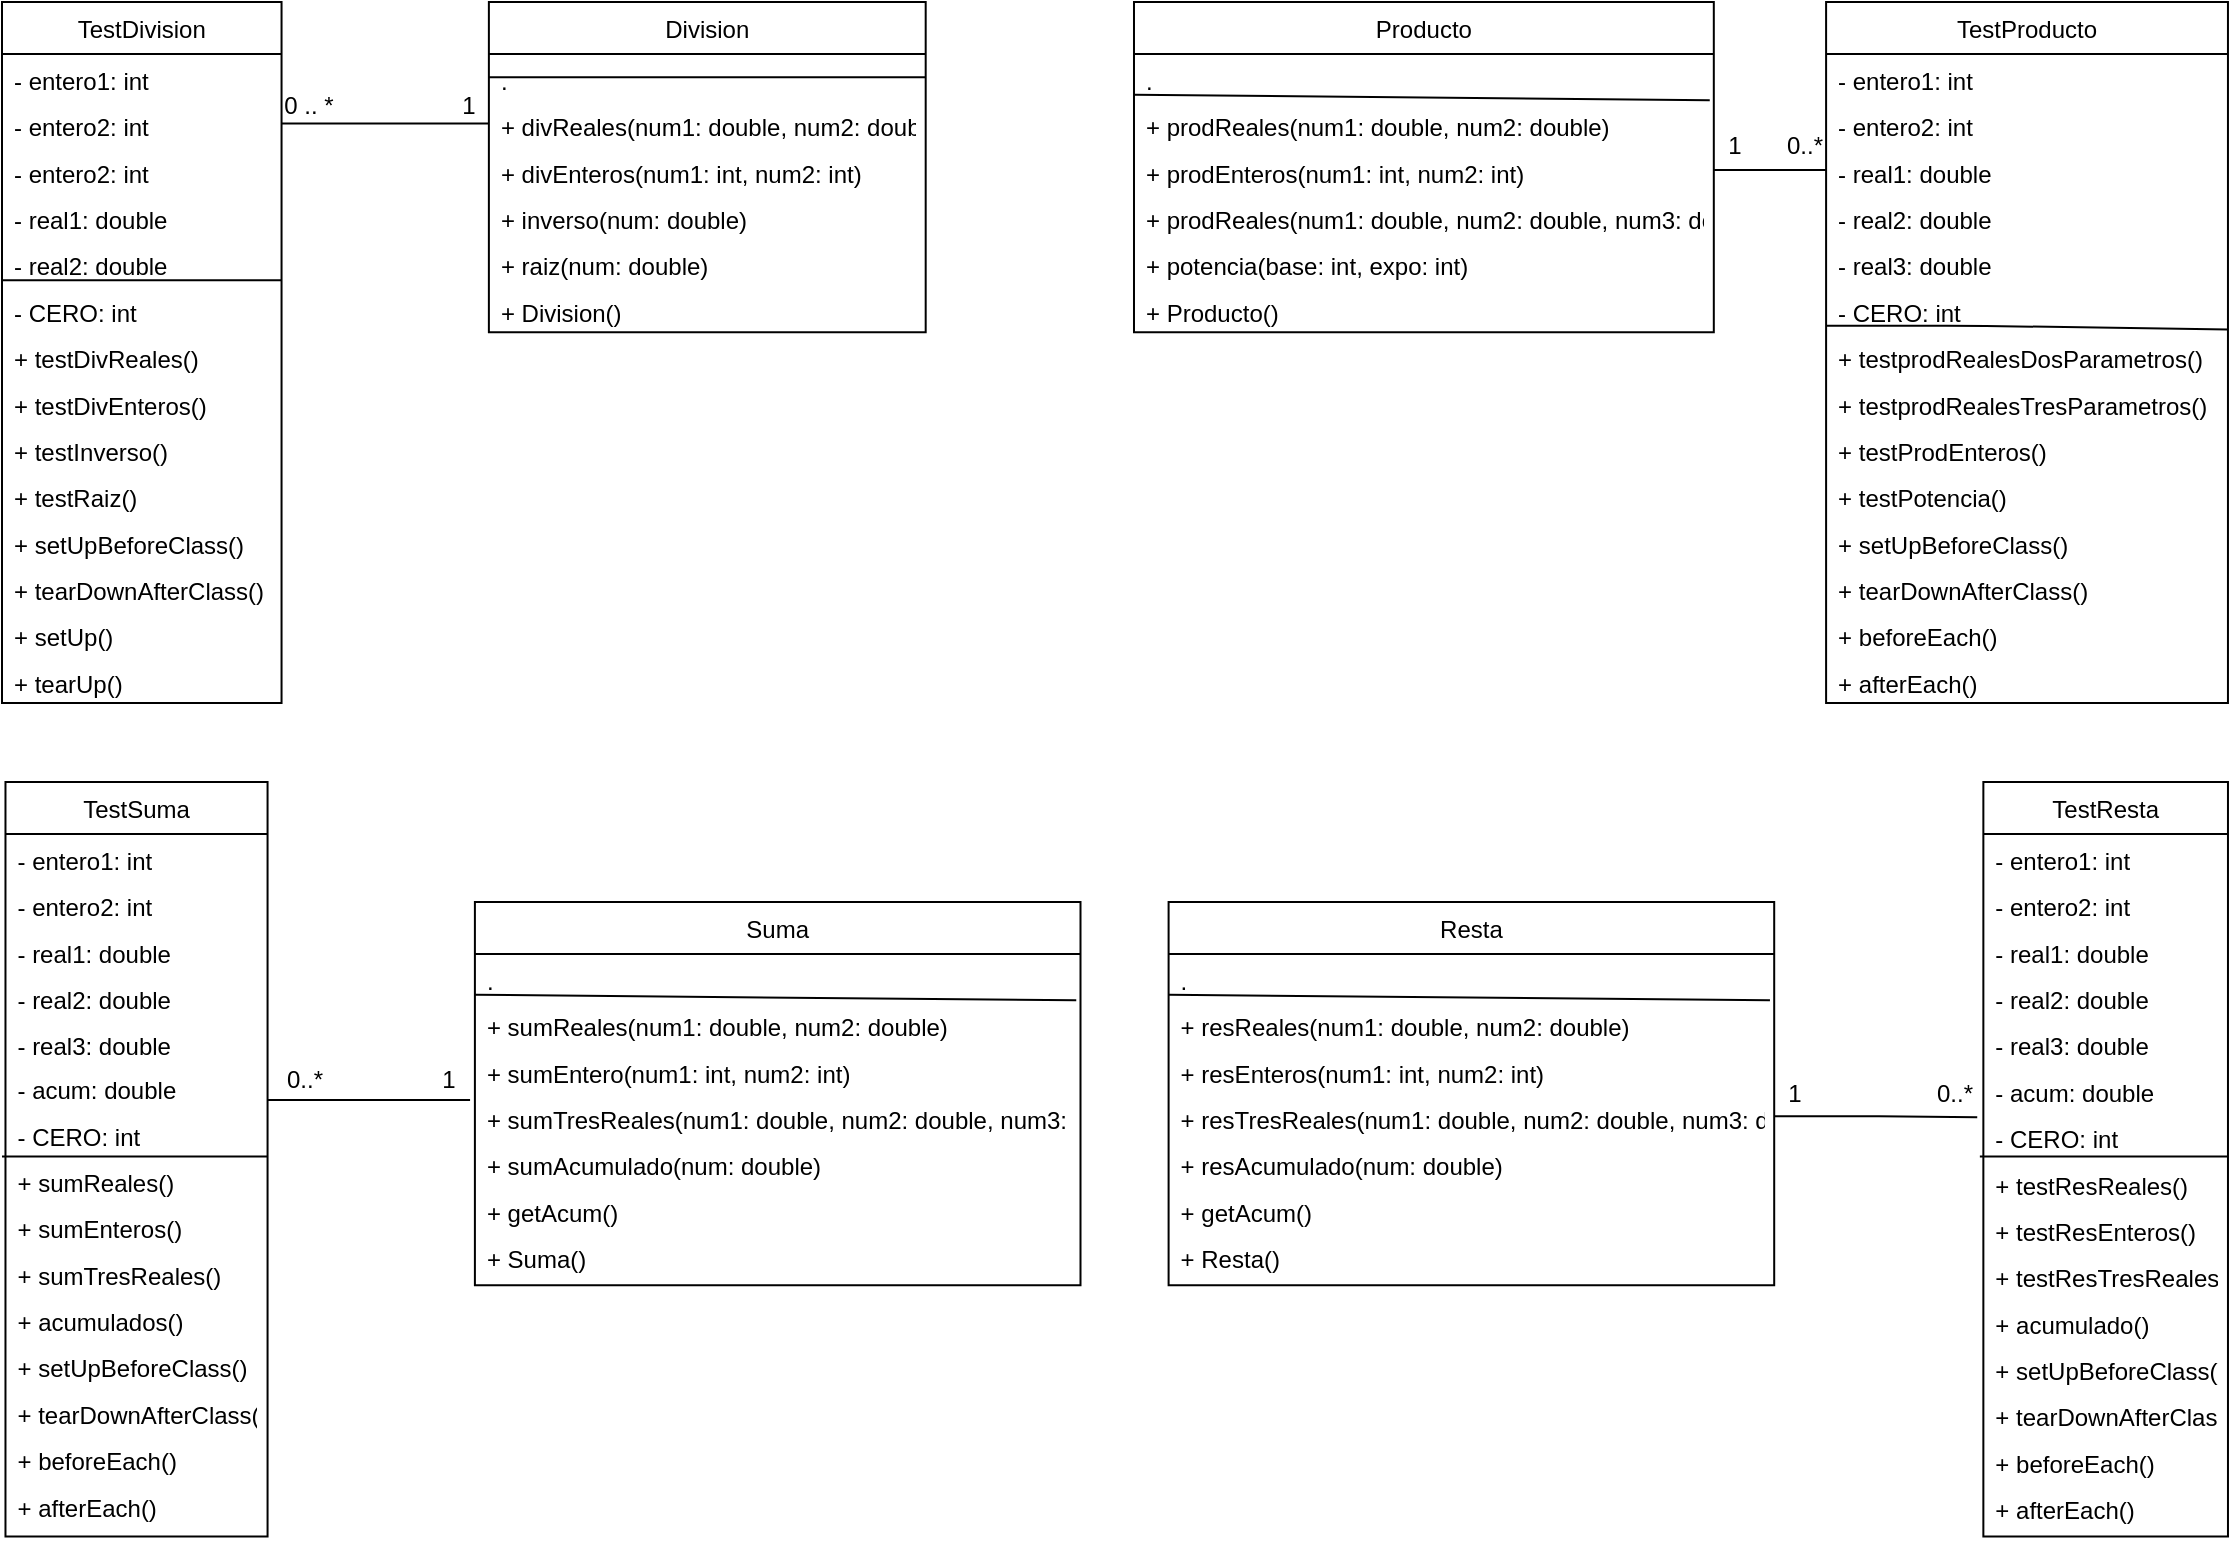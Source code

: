 <mxfile version="14.4.3" type="device"><diagram id="C5RBs43oDa-KdzZeNtuy" name="Page-1"><mxGraphModel dx="2618" dy="866" grid="1" gridSize="10" guides="1" tooltips="1" connect="1" arrows="1" fold="1" page="1" pageScale="1" pageWidth="1169" pageHeight="827" math="0" shadow="0"><root><mxCell id="WIyWlLk6GJQsqaUBKTNV-0"/><mxCell id="WIyWlLk6GJQsqaUBKTNV-1" parent="WIyWlLk6GJQsqaUBKTNV-0"/><mxCell id="umT-njwnJ6cQ9S7pEanD-64" value="" style="group" vertex="1" connectable="0" parent="WIyWlLk6GJQsqaUBKTNV-1"><mxGeometry x="-1150.002" y="10" width="1112.987" height="767.277" as="geometry"/></mxCell><mxCell id="zkfFHV4jXpPFQw0GAbJ--0" value="TestDivision" style="swimlane;fontStyle=0;align=center;verticalAlign=top;childLayout=stackLayout;horizontal=1;startSize=26;horizontalStack=0;resizeParent=1;resizeLast=0;collapsible=1;marginBottom=0;rounded=0;shadow=0;strokeWidth=1;" parent="umT-njwnJ6cQ9S7pEanD-64" vertex="1"><mxGeometry width="139.779" height="350.53" as="geometry"><mxRectangle x="230" y="140" width="160" height="26" as="alternateBounds"/></mxGeometry></mxCell><mxCell id="zkfFHV4jXpPFQw0GAbJ--2" value="- entero1: int" style="text;align=left;verticalAlign=top;spacingLeft=4;spacingRight=4;overflow=hidden;rotatable=0;points=[[0,0.5],[1,0.5]];portConstraint=eastwest;rounded=0;shadow=0;html=0;" parent="zkfFHV4jXpPFQw0GAbJ--0" vertex="1"><mxGeometry y="26" width="139.779" height="23.181" as="geometry"/></mxCell><mxCell id="zkfFHV4jXpPFQw0GAbJ--3" value="- entero2: int&#10;" style="text;align=left;verticalAlign=top;spacingLeft=4;spacingRight=4;overflow=hidden;rotatable=0;points=[[0,0.5],[1,0.5]];portConstraint=eastwest;rounded=0;shadow=0;html=0;" parent="zkfFHV4jXpPFQw0GAbJ--0" vertex="1"><mxGeometry y="49.181" width="139.779" height="23.181" as="geometry"/></mxCell><mxCell id="umT-njwnJ6cQ9S7pEanD-3" value="- entero2: int&#10;" style="text;align=left;verticalAlign=top;spacingLeft=4;spacingRight=4;overflow=hidden;rotatable=0;points=[[0,0.5],[1,0.5]];portConstraint=eastwest;rounded=0;shadow=0;html=0;" vertex="1" parent="zkfFHV4jXpPFQw0GAbJ--0"><mxGeometry y="72.361" width="139.779" height="23.181" as="geometry"/></mxCell><mxCell id="wJJWNnqWI7oh7C16IbW2-0" value="- real1: double" style="text;align=left;verticalAlign=top;spacingLeft=4;spacingRight=4;overflow=hidden;rotatable=0;points=[[0,0.5],[1,0.5]];portConstraint=eastwest;rounded=0;shadow=0;html=0;" parent="zkfFHV4jXpPFQw0GAbJ--0" vertex="1"><mxGeometry y="95.542" width="139.779" height="23.181" as="geometry"/></mxCell><mxCell id="wJJWNnqWI7oh7C16IbW2-1" value="- real2: double" style="text;align=left;verticalAlign=top;spacingLeft=4;spacingRight=4;overflow=hidden;rotatable=0;points=[[0,0.5],[1,0.5]];portConstraint=eastwest;rounded=0;shadow=0;html=0;" parent="zkfFHV4jXpPFQw0GAbJ--0" vertex="1"><mxGeometry y="118.723" width="139.779" height="23.181" as="geometry"/></mxCell><mxCell id="wJJWNnqWI7oh7C16IbW2-2" value="- CERO: int&#10;" style="text;align=left;verticalAlign=top;spacingLeft=4;spacingRight=4;overflow=hidden;rotatable=0;points=[[0,0.5],[1,0.5]];portConstraint=eastwest;rounded=0;shadow=0;html=0;" parent="zkfFHV4jXpPFQw0GAbJ--0" vertex="1"><mxGeometry y="141.904" width="139.779" height="23.181" as="geometry"/></mxCell><mxCell id="wJJWNnqWI7oh7C16IbW2-5" value="" style="endArrow=none;html=1;" parent="zkfFHV4jXpPFQw0GAbJ--0" edge="1"><mxGeometry width="50" height="50" relative="1" as="geometry"><mxPoint y="139.084" as="sourcePoint"/><mxPoint x="139.779" y="139.084" as="targetPoint"/></mxGeometry></mxCell><mxCell id="wJJWNnqWI7oh7C16IbW2-7" value="+ testDivReales()" style="text;align=left;verticalAlign=top;spacingLeft=4;spacingRight=4;overflow=hidden;rotatable=0;points=[[0,0.5],[1,0.5]];portConstraint=eastwest;rounded=0;shadow=0;html=0;" parent="zkfFHV4jXpPFQw0GAbJ--0" vertex="1"><mxGeometry y="165.084" width="139.779" height="23.181" as="geometry"/></mxCell><mxCell id="wJJWNnqWI7oh7C16IbW2-8" value="+ testDivEnteros()" style="text;align=left;verticalAlign=top;spacingLeft=4;spacingRight=4;overflow=hidden;rotatable=0;points=[[0,0.5],[1,0.5]];portConstraint=eastwest;rounded=0;shadow=0;html=0;" parent="zkfFHV4jXpPFQw0GAbJ--0" vertex="1"><mxGeometry y="188.265" width="139.779" height="23.181" as="geometry"/></mxCell><mxCell id="wJJWNnqWI7oh7C16IbW2-9" value="+ testInverso()" style="text;align=left;verticalAlign=top;spacingLeft=4;spacingRight=4;overflow=hidden;rotatable=0;points=[[0,0.5],[1,0.5]];portConstraint=eastwest;rounded=0;shadow=0;html=0;" parent="zkfFHV4jXpPFQw0GAbJ--0" vertex="1"><mxGeometry y="211.446" width="139.779" height="23.181" as="geometry"/></mxCell><mxCell id="wJJWNnqWI7oh7C16IbW2-24" value="+ testRaiz()" style="text;align=left;verticalAlign=top;spacingLeft=4;spacingRight=4;overflow=hidden;rotatable=0;points=[[0,0.5],[1,0.5]];portConstraint=eastwest;rounded=0;shadow=0;html=0;" parent="zkfFHV4jXpPFQw0GAbJ--0" vertex="1"><mxGeometry y="234.627" width="139.779" height="23.181" as="geometry"/></mxCell><mxCell id="wJJWNnqWI7oh7C16IbW2-25" value="+ setUpBeforeClass()" style="text;align=left;verticalAlign=top;spacingLeft=4;spacingRight=4;overflow=hidden;rotatable=0;points=[[0,0.5],[1,0.5]];portConstraint=eastwest;rounded=0;shadow=0;html=0;" parent="zkfFHV4jXpPFQw0GAbJ--0" vertex="1"><mxGeometry y="257.807" width="139.779" height="23.181" as="geometry"/></mxCell><mxCell id="wJJWNnqWI7oh7C16IbW2-26" value="+ tearDownAfterClass()" style="text;align=left;verticalAlign=top;spacingLeft=4;spacingRight=4;overflow=hidden;rotatable=0;points=[[0,0.5],[1,0.5]];portConstraint=eastwest;rounded=0;shadow=0;html=0;" parent="zkfFHV4jXpPFQw0GAbJ--0" vertex="1"><mxGeometry y="280.988" width="139.779" height="23.181" as="geometry"/></mxCell><mxCell id="wJJWNnqWI7oh7C16IbW2-27" value="+ setUp()" style="text;align=left;verticalAlign=top;spacingLeft=4;spacingRight=4;overflow=hidden;rotatable=0;points=[[0,0.5],[1,0.5]];portConstraint=eastwest;rounded=0;shadow=0;html=0;" parent="zkfFHV4jXpPFQw0GAbJ--0" vertex="1"><mxGeometry y="304.169" width="139.779" height="23.181" as="geometry"/></mxCell><mxCell id="wJJWNnqWI7oh7C16IbW2-28" value="+ tearUp()" style="text;align=left;verticalAlign=top;spacingLeft=4;spacingRight=4;overflow=hidden;rotatable=0;points=[[0,0.5],[1,0.5]];portConstraint=eastwest;rounded=0;shadow=0;html=0;" parent="zkfFHV4jXpPFQw0GAbJ--0" vertex="1"><mxGeometry y="327.349" width="139.779" height="23.181" as="geometry"/></mxCell><mxCell id="wJJWNnqWI7oh7C16IbW2-163" style="edgeStyle=orthogonalEdgeStyle;rounded=0;orthogonalLoop=1;jettySize=auto;html=1;exitX=0;exitY=0.5;exitDx=0;exitDy=0;entryX=1;entryY=0.5;entryDx=0;entryDy=0;endArrow=none;endFill=0;" parent="umT-njwnJ6cQ9S7pEanD-64" source="wJJWNnqWI7oh7C16IbW2-127" target="zkfFHV4jXpPFQw0GAbJ--3" edge="1"><mxGeometry relative="1" as="geometry"/></mxCell><mxCell id="wJJWNnqWI7oh7C16IbW2-112" value="Division" style="swimlane;fontStyle=0;align=center;verticalAlign=top;childLayout=stackLayout;horizontal=1;startSize=26;horizontalStack=0;resizeParent=1;resizeLast=0;collapsible=1;marginBottom=0;rounded=0;shadow=0;strokeWidth=1;" parent="umT-njwnJ6cQ9S7pEanD-64" vertex="1"><mxGeometry x="243.444" width="218.404" height="165.084" as="geometry"><mxRectangle x="230" y="140" width="160" height="26" as="alternateBounds"/></mxGeometry></mxCell><mxCell id="wJJWNnqWI7oh7C16IbW2-132" value=".&#10;" style="text;align=left;verticalAlign=top;spacingLeft=4;spacingRight=4;overflow=hidden;rotatable=0;points=[[0,0.5],[1,0.5]];portConstraint=eastwest;rounded=0;shadow=0;html=0;" parent="wJJWNnqWI7oh7C16IbW2-112" vertex="1"><mxGeometry y="26" width="218.404" height="23.181" as="geometry"/></mxCell><mxCell id="wJJWNnqWI7oh7C16IbW2-118" value="" style="endArrow=none;html=1;entryX=1;entryY=0.5;entryDx=0;entryDy=0;exitX=0;exitY=0.5;exitDx=0;exitDy=0;" parent="wJJWNnqWI7oh7C16IbW2-112" target="wJJWNnqWI7oh7C16IbW2-132" edge="1" source="wJJWNnqWI7oh7C16IbW2-132"><mxGeometry width="50" height="50" relative="1" as="geometry"><mxPoint y="46.361" as="sourcePoint"/><mxPoint x="139.779" y="46.361" as="targetPoint"/></mxGeometry></mxCell><mxCell id="wJJWNnqWI7oh7C16IbW2-127" value="+ divReales(num1: double, num2: double)" style="text;align=left;verticalAlign=top;spacingLeft=4;spacingRight=4;overflow=hidden;rotatable=0;points=[[0,0.5],[1,0.5]];portConstraint=eastwest;rounded=0;shadow=0;html=0;" parent="wJJWNnqWI7oh7C16IbW2-112" vertex="1"><mxGeometry y="49.181" width="218.404" height="23.181" as="geometry"/></mxCell><mxCell id="wJJWNnqWI7oh7C16IbW2-128" value="+ divEnteros(num1: int, num2: int)" style="text;align=left;verticalAlign=top;spacingLeft=4;spacingRight=4;overflow=hidden;rotatable=0;points=[[0,0.5],[1,0.5]];portConstraint=eastwest;rounded=0;shadow=0;html=0;" parent="wJJWNnqWI7oh7C16IbW2-112" vertex="1"><mxGeometry y="72.361" width="218.404" height="23.181" as="geometry"/></mxCell><mxCell id="wJJWNnqWI7oh7C16IbW2-129" value="+ inverso(num: double)" style="text;align=left;verticalAlign=top;spacingLeft=4;spacingRight=4;overflow=hidden;rotatable=0;points=[[0,0.5],[1,0.5]];portConstraint=eastwest;rounded=0;shadow=0;html=0;" parent="wJJWNnqWI7oh7C16IbW2-112" vertex="1"><mxGeometry y="95.542" width="218.404" height="23.181" as="geometry"/></mxCell><mxCell id="wJJWNnqWI7oh7C16IbW2-130" value="+ raiz(num: double)" style="text;align=left;verticalAlign=top;spacingLeft=4;spacingRight=4;overflow=hidden;rotatable=0;points=[[0,0.5],[1,0.5]];portConstraint=eastwest;rounded=0;shadow=0;html=0;" parent="wJJWNnqWI7oh7C16IbW2-112" vertex="1"><mxGeometry y="118.723" width="218.404" height="23.181" as="geometry"/></mxCell><mxCell id="wJJWNnqWI7oh7C16IbW2-161" value="+ Division()" style="text;align=left;verticalAlign=top;spacingLeft=4;spacingRight=4;overflow=hidden;rotatable=0;points=[[0,0.5],[1,0.5]];portConstraint=eastwest;rounded=0;shadow=0;html=0;" parent="wJJWNnqWI7oh7C16IbW2-112" vertex="1"><mxGeometry y="141.904" width="218.404" height="23.181" as="geometry"/></mxCell><mxCell id="wJJWNnqWI7oh7C16IbW2-133" value="Producto" style="swimlane;fontStyle=0;align=center;verticalAlign=top;childLayout=stackLayout;horizontal=1;startSize=26;horizontalStack=0;resizeParent=1;resizeLast=0;collapsible=1;marginBottom=0;rounded=0;shadow=0;strokeWidth=1;" parent="umT-njwnJ6cQ9S7pEanD-64" vertex="1"><mxGeometry x="565.999" width="289.908" height="165.084" as="geometry"><mxRectangle x="230" y="140" width="160" height="26" as="alternateBounds"/></mxGeometry></mxCell><mxCell id="wJJWNnqWI7oh7C16IbW2-134" value=".&#10;" style="text;align=left;verticalAlign=top;spacingLeft=4;spacingRight=4;overflow=hidden;rotatable=0;points=[[0,0.5],[1,0.5]];portConstraint=eastwest;rounded=0;shadow=0;html=0;" parent="wJJWNnqWI7oh7C16IbW2-133" vertex="1"><mxGeometry y="26" width="289.908" height="23.181" as="geometry"/></mxCell><mxCell id="wJJWNnqWI7oh7C16IbW2-135" value="" style="endArrow=none;html=1;entryX=0.993;entryY=0;entryDx=0;entryDy=0;entryPerimeter=0;" parent="wJJWNnqWI7oh7C16IbW2-133" target="wJJWNnqWI7oh7C16IbW2-136" edge="1"><mxGeometry width="50" height="50" relative="1" as="geometry"><mxPoint y="46.361" as="sourcePoint"/><mxPoint x="139.779" y="46.361" as="targetPoint"/></mxGeometry></mxCell><mxCell id="wJJWNnqWI7oh7C16IbW2-136" value="+ prodReales(num1: double, num2: double)" style="text;align=left;verticalAlign=top;spacingLeft=4;spacingRight=4;overflow=hidden;rotatable=0;points=[[0,0.5],[1,0.5]];portConstraint=eastwest;rounded=0;shadow=0;html=0;" parent="wJJWNnqWI7oh7C16IbW2-133" vertex="1"><mxGeometry y="49.181" width="289.908" height="23.181" as="geometry"/></mxCell><mxCell id="wJJWNnqWI7oh7C16IbW2-137" value="+ prodEnteros(num1: int, num2: int)" style="text;align=left;verticalAlign=top;spacingLeft=4;spacingRight=4;overflow=hidden;rotatable=0;points=[[0,0.5],[1,0.5]];portConstraint=eastwest;rounded=0;shadow=0;html=0;" parent="wJJWNnqWI7oh7C16IbW2-133" vertex="1"><mxGeometry y="72.361" width="289.908" height="23.181" as="geometry"/></mxCell><mxCell id="wJJWNnqWI7oh7C16IbW2-138" value="+ prodReales(num1: double, num2: double, num3: double)" style="text;align=left;verticalAlign=top;spacingLeft=4;spacingRight=4;overflow=hidden;rotatable=0;points=[[0,0.5],[1,0.5]];portConstraint=eastwest;rounded=0;shadow=0;html=0;" parent="wJJWNnqWI7oh7C16IbW2-133" vertex="1"><mxGeometry y="95.542" width="289.908" height="23.181" as="geometry"/></mxCell><mxCell id="wJJWNnqWI7oh7C16IbW2-139" value="+ potencia(base: int, expo: int)" style="text;align=left;verticalAlign=top;spacingLeft=4;spacingRight=4;overflow=hidden;rotatable=0;points=[[0,0.5],[1,0.5]];portConstraint=eastwest;rounded=0;shadow=0;html=0;" parent="wJJWNnqWI7oh7C16IbW2-133" vertex="1"><mxGeometry y="118.723" width="289.908" height="23.181" as="geometry"/></mxCell><mxCell id="wJJWNnqWI7oh7C16IbW2-162" value="+ Producto()" style="text;align=left;verticalAlign=top;spacingLeft=4;spacingRight=4;overflow=hidden;rotatable=0;points=[[0,0.5],[1,0.5]];portConstraint=eastwest;rounded=0;shadow=0;html=0;" parent="wJJWNnqWI7oh7C16IbW2-133" vertex="1"><mxGeometry y="141.904" width="289.908" height="23.181" as="geometry"/></mxCell><mxCell id="wJJWNnqWI7oh7C16IbW2-29" value="TestProducto" style="swimlane;fontStyle=0;align=center;verticalAlign=top;childLayout=stackLayout;horizontal=1;startSize=26;horizontalStack=0;resizeParent=1;resizeLast=0;collapsible=1;marginBottom=0;rounded=0;shadow=0;strokeWidth=1;" parent="umT-njwnJ6cQ9S7pEanD-64" vertex="1"><mxGeometry x="912.05" width="200.933" height="350.53" as="geometry"><mxRectangle x="230" y="140" width="160" height="26" as="alternateBounds"/></mxGeometry></mxCell><mxCell id="wJJWNnqWI7oh7C16IbW2-30" value="- entero1: int" style="text;align=left;verticalAlign=top;spacingLeft=4;spacingRight=4;overflow=hidden;rotatable=0;points=[[0,0.5],[1,0.5]];portConstraint=eastwest;rounded=0;shadow=0;html=0;" parent="wJJWNnqWI7oh7C16IbW2-29" vertex="1"><mxGeometry y="26" width="200.933" height="23.181" as="geometry"/></mxCell><mxCell id="wJJWNnqWI7oh7C16IbW2-31" value="- entero2: int&#10;" style="text;align=left;verticalAlign=top;spacingLeft=4;spacingRight=4;overflow=hidden;rotatable=0;points=[[0,0.5],[1,0.5]];portConstraint=eastwest;rounded=0;shadow=0;html=0;" parent="wJJWNnqWI7oh7C16IbW2-29" vertex="1"><mxGeometry y="49.181" width="200.933" height="23.181" as="geometry"/></mxCell><mxCell id="wJJWNnqWI7oh7C16IbW2-32" value="- real1: double" style="text;align=left;verticalAlign=top;spacingLeft=4;spacingRight=4;overflow=hidden;rotatable=0;points=[[0,0.5],[1,0.5]];portConstraint=eastwest;rounded=0;shadow=0;html=0;" parent="wJJWNnqWI7oh7C16IbW2-29" vertex="1"><mxGeometry y="72.361" width="200.933" height="23.181" as="geometry"/></mxCell><mxCell id="wJJWNnqWI7oh7C16IbW2-33" value="- real2: double" style="text;align=left;verticalAlign=top;spacingLeft=4;spacingRight=4;overflow=hidden;rotatable=0;points=[[0,0.5],[1,0.5]];portConstraint=eastwest;rounded=0;shadow=0;html=0;" parent="wJJWNnqWI7oh7C16IbW2-29" vertex="1"><mxGeometry y="95.542" width="200.933" height="23.181" as="geometry"/></mxCell><mxCell id="wJJWNnqWI7oh7C16IbW2-44" value="- real3: double" style="text;align=left;verticalAlign=top;spacingLeft=4;spacingRight=4;overflow=hidden;rotatable=0;points=[[0,0.5],[1,0.5]];portConstraint=eastwest;rounded=0;shadow=0;html=0;" parent="wJJWNnqWI7oh7C16IbW2-29" vertex="1"><mxGeometry y="118.723" width="200.933" height="23.181" as="geometry"/></mxCell><mxCell id="wJJWNnqWI7oh7C16IbW2-34" value="- CERO: int&#10;" style="text;align=left;verticalAlign=top;spacingLeft=4;spacingRight=4;overflow=hidden;rotatable=0;points=[[0,0.5],[1,0.5]];portConstraint=eastwest;rounded=0;shadow=0;html=0;" parent="wJJWNnqWI7oh7C16IbW2-29" vertex="1"><mxGeometry y="141.904" width="200.933" height="23.181" as="geometry"/></mxCell><mxCell id="wJJWNnqWI7oh7C16IbW2-35" value="" style="endArrow=none;html=1;entryX=1;entryY=-0.058;entryDx=0;entryDy=0;entryPerimeter=0;" parent="wJJWNnqWI7oh7C16IbW2-29" target="wJJWNnqWI7oh7C16IbW2-37" edge="1"><mxGeometry width="50" height="50" relative="1" as="geometry"><mxPoint y="161.819" as="sourcePoint"/><mxPoint x="139.779" y="161.819" as="targetPoint"/><Array as="points"><mxPoint x="69.89" y="161.819"/></Array></mxGeometry></mxCell><mxCell id="wJJWNnqWI7oh7C16IbW2-37" value="+ testprodRealesDosParametros()" style="text;align=left;verticalAlign=top;spacingLeft=4;spacingRight=4;overflow=hidden;rotatable=0;points=[[0,0.5],[1,0.5]];portConstraint=eastwest;rounded=0;shadow=0;html=0;" parent="wJJWNnqWI7oh7C16IbW2-29" vertex="1"><mxGeometry y="165.084" width="200.933" height="23.181" as="geometry"/></mxCell><mxCell id="wJJWNnqWI7oh7C16IbW2-38" value="+ testprodRealesTresParametros()" style="text;align=left;verticalAlign=top;spacingLeft=4;spacingRight=4;overflow=hidden;rotatable=0;points=[[0,0.5],[1,0.5]];portConstraint=eastwest;rounded=0;shadow=0;html=0;" parent="wJJWNnqWI7oh7C16IbW2-29" vertex="1"><mxGeometry y="188.265" width="200.933" height="23.181" as="geometry"/></mxCell><mxCell id="wJJWNnqWI7oh7C16IbW2-39" value="+ testProdEnteros()" style="text;align=left;verticalAlign=top;spacingLeft=4;spacingRight=4;overflow=hidden;rotatable=0;points=[[0,0.5],[1,0.5]];portConstraint=eastwest;rounded=0;shadow=0;html=0;" parent="wJJWNnqWI7oh7C16IbW2-29" vertex="1"><mxGeometry y="211.446" width="200.933" height="23.181" as="geometry"/></mxCell><mxCell id="wJJWNnqWI7oh7C16IbW2-45" value="+ testPotencia()" style="text;align=left;verticalAlign=top;spacingLeft=4;spacingRight=4;overflow=hidden;rotatable=0;points=[[0,0.5],[1,0.5]];portConstraint=eastwest;rounded=0;shadow=0;html=0;" parent="wJJWNnqWI7oh7C16IbW2-29" vertex="1"><mxGeometry y="234.627" width="200.933" height="23.181" as="geometry"/></mxCell><mxCell id="wJJWNnqWI7oh7C16IbW2-40" value="+ setUpBeforeClass()" style="text;align=left;verticalAlign=top;spacingLeft=4;spacingRight=4;overflow=hidden;rotatable=0;points=[[0,0.5],[1,0.5]];portConstraint=eastwest;rounded=0;shadow=0;html=0;" parent="wJJWNnqWI7oh7C16IbW2-29" vertex="1"><mxGeometry y="257.807" width="200.933" height="23.181" as="geometry"/></mxCell><mxCell id="wJJWNnqWI7oh7C16IbW2-41" value="+ tearDownAfterClass()" style="text;align=left;verticalAlign=top;spacingLeft=4;spacingRight=4;overflow=hidden;rotatable=0;points=[[0,0.5],[1,0.5]];portConstraint=eastwest;rounded=0;shadow=0;html=0;" parent="wJJWNnqWI7oh7C16IbW2-29" vertex="1"><mxGeometry y="280.988" width="200.933" height="23.181" as="geometry"/></mxCell><mxCell id="wJJWNnqWI7oh7C16IbW2-42" value="+ beforeEach()" style="text;align=left;verticalAlign=top;spacingLeft=4;spacingRight=4;overflow=hidden;rotatable=0;points=[[0,0.5],[1,0.5]];portConstraint=eastwest;rounded=0;shadow=0;html=0;" parent="wJJWNnqWI7oh7C16IbW2-29" vertex="1"><mxGeometry y="304.169" width="200.933" height="23.181" as="geometry"/></mxCell><mxCell id="wJJWNnqWI7oh7C16IbW2-43" value="+ afterEach()" style="text;align=left;verticalAlign=top;spacingLeft=4;spacingRight=4;overflow=hidden;rotatable=0;points=[[0,0.5],[1,0.5]];portConstraint=eastwest;rounded=0;shadow=0;html=0;" parent="wJJWNnqWI7oh7C16IbW2-29" vertex="1"><mxGeometry y="327.349" width="200.933" height="23.181" as="geometry"/></mxCell><mxCell id="wJJWNnqWI7oh7C16IbW2-164" style="edgeStyle=orthogonalEdgeStyle;rounded=0;orthogonalLoop=1;jettySize=auto;html=1;exitX=1;exitY=0.5;exitDx=0;exitDy=0;entryX=0;entryY=0.5;entryDx=0;entryDy=0;endArrow=none;endFill=0;" parent="umT-njwnJ6cQ9S7pEanD-64" source="wJJWNnqWI7oh7C16IbW2-137" target="wJJWNnqWI7oh7C16IbW2-32" edge="1"><mxGeometry x="150.732" as="geometry"/></mxCell><mxCell id="wJJWNnqWI7oh7C16IbW2-169" value="0..*" style="text;html=1;align=center;verticalAlign=middle;resizable=0;points=[];autosize=1;" parent="umT-njwnJ6cQ9S7pEanD-64" vertex="1"><mxGeometry x="886.1" y="62.41" width="30" height="20" as="geometry"/></mxCell><mxCell id="wJJWNnqWI7oh7C16IbW2-173" value="1" style="text;html=1;align=center;verticalAlign=middle;resizable=0;points=[];autosize=1;" parent="umT-njwnJ6cQ9S7pEanD-64" vertex="1"><mxGeometry x="855.907" y="62.41" width="20" height="20" as="geometry"/></mxCell><mxCell id="umT-njwnJ6cQ9S7pEanD-2" value="0 .. *" style="text;html=1;align=center;verticalAlign=middle;resizable=0;points=[];autosize=1;" vertex="1" parent="umT-njwnJ6cQ9S7pEanD-64"><mxGeometry x="133.442" y="42.41" width="40" height="20" as="geometry"/></mxCell><mxCell id="umT-njwnJ6cQ9S7pEanD-4" value="1" style="text;html=1;align=center;verticalAlign=middle;resizable=0;points=[];autosize=1;" vertex="1" parent="umT-njwnJ6cQ9S7pEanD-64"><mxGeometry x="223.442" y="42.41" width="20" height="20" as="geometry"/></mxCell><mxCell id="umT-njwnJ6cQ9S7pEanD-5" value="Suma" style="swimlane;fontStyle=0;align=center;verticalAlign=top;childLayout=stackLayout;horizontal=1;startSize=26;horizontalStack=0;resizeParent=1;resizeLast=0;collapsible=1;marginBottom=0;rounded=0;shadow=0;strokeWidth=1;" vertex="1" parent="umT-njwnJ6cQ9S7pEanD-64"><mxGeometry x="236.452" y="450" width="302.798" height="191.687" as="geometry"><mxRectangle x="230" y="140" width="160" height="26" as="alternateBounds"/></mxGeometry></mxCell><mxCell id="umT-njwnJ6cQ9S7pEanD-6" value=".&#10;" style="text;align=left;verticalAlign=top;spacingLeft=4;spacingRight=4;overflow=hidden;rotatable=0;points=[[0,0.5],[1,0.5]];portConstraint=eastwest;rounded=0;shadow=0;html=0;" vertex="1" parent="umT-njwnJ6cQ9S7pEanD-5"><mxGeometry y="26" width="302.798" height="23.181" as="geometry"/></mxCell><mxCell id="umT-njwnJ6cQ9S7pEanD-7" value="" style="endArrow=none;html=1;entryX=0.993;entryY=0;entryDx=0;entryDy=0;entryPerimeter=0;" edge="1" parent="umT-njwnJ6cQ9S7pEanD-5" target="umT-njwnJ6cQ9S7pEanD-8"><mxGeometry width="50" height="50" relative="1" as="geometry"><mxPoint y="46.361" as="sourcePoint"/><mxPoint x="139.779" y="46.361" as="targetPoint"/></mxGeometry></mxCell><mxCell id="umT-njwnJ6cQ9S7pEanD-8" value="+ sumReales(num1: double, num2: double)&#10;" style="text;align=left;verticalAlign=top;spacingLeft=4;spacingRight=4;overflow=hidden;rotatable=0;points=[[0,0.5],[1,0.5]];portConstraint=eastwest;rounded=0;shadow=0;html=0;" vertex="1" parent="umT-njwnJ6cQ9S7pEanD-5"><mxGeometry y="49.181" width="302.798" height="23.181" as="geometry"/></mxCell><mxCell id="umT-njwnJ6cQ9S7pEanD-9" value="+ sumEntero(num1: int, num2: int)&#10;" style="text;align=left;verticalAlign=top;spacingLeft=4;spacingRight=4;overflow=hidden;rotatable=0;points=[[0,0.5],[1,0.5]];portConstraint=eastwest;rounded=0;shadow=0;html=0;" vertex="1" parent="umT-njwnJ6cQ9S7pEanD-5"><mxGeometry y="72.361" width="302.798" height="23.181" as="geometry"/></mxCell><mxCell id="umT-njwnJ6cQ9S7pEanD-10" value="+ sumTresReales(num1: double, num2: double, num3: double)" style="text;align=left;verticalAlign=top;spacingLeft=4;spacingRight=4;overflow=hidden;rotatable=0;points=[[0,0.5],[1,0.5]];portConstraint=eastwest;rounded=0;shadow=0;html=0;" vertex="1" parent="umT-njwnJ6cQ9S7pEanD-5"><mxGeometry y="95.542" width="302.798" height="23.181" as="geometry"/></mxCell><mxCell id="umT-njwnJ6cQ9S7pEanD-11" value="+ sumAcumulado(num: double)&#10;" style="text;align=left;verticalAlign=top;spacingLeft=4;spacingRight=4;overflow=hidden;rotatable=0;points=[[0,0.5],[1,0.5]];portConstraint=eastwest;rounded=0;shadow=0;html=0;" vertex="1" parent="umT-njwnJ6cQ9S7pEanD-5"><mxGeometry y="118.723" width="302.798" height="23.181" as="geometry"/></mxCell><mxCell id="umT-njwnJ6cQ9S7pEanD-12" value="+ getAcum()" style="text;align=left;verticalAlign=top;spacingLeft=4;spacingRight=4;overflow=hidden;rotatable=0;points=[[0,0.5],[1,0.5]];portConstraint=eastwest;rounded=0;shadow=0;html=0;" vertex="1" parent="umT-njwnJ6cQ9S7pEanD-5"><mxGeometry y="141.904" width="302.798" height="23.181" as="geometry"/></mxCell><mxCell id="umT-njwnJ6cQ9S7pEanD-13" value="+ Suma()" style="text;align=left;verticalAlign=top;spacingLeft=4;spacingRight=4;overflow=hidden;rotatable=0;points=[[0,0.5],[1,0.5]];portConstraint=eastwest;rounded=0;shadow=0;html=0;" vertex="1" parent="umT-njwnJ6cQ9S7pEanD-5"><mxGeometry y="165.084" width="302.798" height="23.181" as="geometry"/></mxCell><mxCell id="umT-njwnJ6cQ9S7pEanD-14" value="TestSuma" style="swimlane;fontStyle=0;align=center;verticalAlign=top;childLayout=stackLayout;horizontal=1;startSize=26;horizontalStack=0;resizeParent=1;resizeLast=0;collapsible=1;marginBottom=0;rounded=0;shadow=0;strokeWidth=1;" vertex="1" parent="umT-njwnJ6cQ9S7pEanD-64"><mxGeometry x="1.742" y="390" width="131.04" height="377.277" as="geometry"><mxRectangle x="230" y="140" width="160" height="26" as="alternateBounds"/></mxGeometry></mxCell><mxCell id="umT-njwnJ6cQ9S7pEanD-15" value="- entero1: int" style="text;align=left;verticalAlign=top;spacingLeft=4;spacingRight=4;overflow=hidden;rotatable=0;points=[[0,0.5],[1,0.5]];portConstraint=eastwest;rounded=0;shadow=0;html=0;" vertex="1" parent="umT-njwnJ6cQ9S7pEanD-14"><mxGeometry y="26" width="131.04" height="23.181" as="geometry"/></mxCell><mxCell id="umT-njwnJ6cQ9S7pEanD-16" value="- entero2: int&#10;" style="text;align=left;verticalAlign=top;spacingLeft=4;spacingRight=4;overflow=hidden;rotatable=0;points=[[0,0.5],[1,0.5]];portConstraint=eastwest;rounded=0;shadow=0;html=0;" vertex="1" parent="umT-njwnJ6cQ9S7pEanD-14"><mxGeometry y="49.181" width="131.04" height="23.181" as="geometry"/></mxCell><mxCell id="umT-njwnJ6cQ9S7pEanD-17" value="- real1: double" style="text;align=left;verticalAlign=top;spacingLeft=4;spacingRight=4;overflow=hidden;rotatable=0;points=[[0,0.5],[1,0.5]];portConstraint=eastwest;rounded=0;shadow=0;html=0;" vertex="1" parent="umT-njwnJ6cQ9S7pEanD-14"><mxGeometry y="72.361" width="131.04" height="23.181" as="geometry"/></mxCell><mxCell id="umT-njwnJ6cQ9S7pEanD-18" value="- real2: double" style="text;align=left;verticalAlign=top;spacingLeft=4;spacingRight=4;overflow=hidden;rotatable=0;points=[[0,0.5],[1,0.5]];portConstraint=eastwest;rounded=0;shadow=0;html=0;" vertex="1" parent="umT-njwnJ6cQ9S7pEanD-14"><mxGeometry y="95.542" width="131.04" height="23.181" as="geometry"/></mxCell><mxCell id="umT-njwnJ6cQ9S7pEanD-19" value="- real3: double" style="text;align=left;verticalAlign=top;spacingLeft=4;spacingRight=4;overflow=hidden;rotatable=0;points=[[0,0.5],[1,0.5]];portConstraint=eastwest;rounded=0;shadow=0;html=0;" vertex="1" parent="umT-njwnJ6cQ9S7pEanD-14"><mxGeometry y="118.723" width="131.04" height="21.9" as="geometry"/></mxCell><mxCell id="umT-njwnJ6cQ9S7pEanD-20" value="- acum: double&#10;" style="text;align=left;verticalAlign=top;spacingLeft=4;spacingRight=4;overflow=hidden;rotatable=0;points=[[0,0.5],[1,0.5]];portConstraint=eastwest;rounded=0;shadow=0;html=0;" vertex="1" parent="umT-njwnJ6cQ9S7pEanD-14"><mxGeometry y="140.623" width="131.04" height="23.181" as="geometry"/></mxCell><mxCell id="umT-njwnJ6cQ9S7pEanD-21" value="- CERO: int&#10;" style="text;align=left;verticalAlign=top;spacingLeft=4;spacingRight=4;overflow=hidden;rotatable=0;points=[[0,0.5],[1,0.5]];portConstraint=eastwest;rounded=0;shadow=0;html=0;" vertex="1" parent="umT-njwnJ6cQ9S7pEanD-14"><mxGeometry y="163.804" width="131.04" height="23.181" as="geometry"/></mxCell><mxCell id="umT-njwnJ6cQ9S7pEanD-22" value="+ sumReales()" style="text;align=left;verticalAlign=top;spacingLeft=4;spacingRight=4;overflow=hidden;rotatable=0;points=[[0,0.5],[1,0.5]];portConstraint=eastwest;rounded=0;shadow=0;html=0;" vertex="1" parent="umT-njwnJ6cQ9S7pEanD-14"><mxGeometry y="186.984" width="131.04" height="23.181" as="geometry"/></mxCell><mxCell id="umT-njwnJ6cQ9S7pEanD-23" value="" style="endArrow=none;html=1;" edge="1" parent="umT-njwnJ6cQ9S7pEanD-14"><mxGeometry width="50" height="50" relative="1" as="geometry"><mxPoint x="-1.747" y="187.229" as="sourcePoint"/><mxPoint x="131.043" y="187.229" as="targetPoint"/></mxGeometry></mxCell><mxCell id="umT-njwnJ6cQ9S7pEanD-24" value="+ sumEnteros()" style="text;align=left;verticalAlign=top;spacingLeft=4;spacingRight=4;overflow=hidden;rotatable=0;points=[[0,0.5],[1,0.5]];portConstraint=eastwest;rounded=0;shadow=0;html=0;" vertex="1" parent="umT-njwnJ6cQ9S7pEanD-14"><mxGeometry y="210.165" width="131.04" height="23.181" as="geometry"/></mxCell><mxCell id="umT-njwnJ6cQ9S7pEanD-25" value="+ sumTresReales()" style="text;align=left;verticalAlign=top;spacingLeft=4;spacingRight=4;overflow=hidden;rotatable=0;points=[[0,0.5],[1,0.5]];portConstraint=eastwest;rounded=0;shadow=0;html=0;" vertex="1" parent="umT-njwnJ6cQ9S7pEanD-14"><mxGeometry y="233.346" width="131.04" height="23.181" as="geometry"/></mxCell><mxCell id="umT-njwnJ6cQ9S7pEanD-26" value="+ acumulados()" style="text;align=left;verticalAlign=top;spacingLeft=4;spacingRight=4;overflow=hidden;rotatable=0;points=[[0,0.5],[1,0.5]];portConstraint=eastwest;rounded=0;shadow=0;html=0;" vertex="1" parent="umT-njwnJ6cQ9S7pEanD-14"><mxGeometry y="256.527" width="131.04" height="23.181" as="geometry"/></mxCell><mxCell id="umT-njwnJ6cQ9S7pEanD-27" value="+ setUpBeforeClass()" style="text;align=left;verticalAlign=top;spacingLeft=4;spacingRight=4;overflow=hidden;rotatable=0;points=[[0,0.5],[1,0.5]];portConstraint=eastwest;rounded=0;shadow=0;html=0;" vertex="1" parent="umT-njwnJ6cQ9S7pEanD-14"><mxGeometry y="279.707" width="131.04" height="23.181" as="geometry"/></mxCell><mxCell id="umT-njwnJ6cQ9S7pEanD-28" value="+ tearDownAfterClass()" style="text;align=left;verticalAlign=top;spacingLeft=4;spacingRight=4;overflow=hidden;rotatable=0;points=[[0,0.5],[1,0.5]];portConstraint=eastwest;rounded=0;shadow=0;html=0;" vertex="1" parent="umT-njwnJ6cQ9S7pEanD-14"><mxGeometry y="302.888" width="131.04" height="23.181" as="geometry"/></mxCell><mxCell id="umT-njwnJ6cQ9S7pEanD-29" value="+ beforeEach()" style="text;align=left;verticalAlign=top;spacingLeft=4;spacingRight=4;overflow=hidden;rotatable=0;points=[[0,0.5],[1,0.5]];portConstraint=eastwest;rounded=0;shadow=0;html=0;" vertex="1" parent="umT-njwnJ6cQ9S7pEanD-14"><mxGeometry y="326.069" width="131.04" height="23.181" as="geometry"/></mxCell><mxCell id="umT-njwnJ6cQ9S7pEanD-30" value="+ afterEach()" style="text;align=left;verticalAlign=top;spacingLeft=4;spacingRight=4;overflow=hidden;rotatable=0;points=[[0,0.5],[1,0.5]];portConstraint=eastwest;rounded=0;shadow=0;html=0;" vertex="1" parent="umT-njwnJ6cQ9S7pEanD-14"><mxGeometry y="349.249" width="131.04" height="26.747" as="geometry"/></mxCell><mxCell id="umT-njwnJ6cQ9S7pEanD-32" value="0..*" style="text;html=1;align=center;verticalAlign=middle;resizable=0;points=[];autosize=1;" vertex="1" parent="umT-njwnJ6cQ9S7pEanD-64"><mxGeometry x="136.449" y="529.15" width="30" height="20" as="geometry"/></mxCell><mxCell id="umT-njwnJ6cQ9S7pEanD-33" value="1" style="text;html=1;align=center;verticalAlign=middle;resizable=0;points=[];autosize=1;" vertex="1" parent="umT-njwnJ6cQ9S7pEanD-64"><mxGeometry x="213.012" y="529.15" width="20" height="20" as="geometry"/></mxCell><mxCell id="umT-njwnJ6cQ9S7pEanD-34" value="" style="endArrow=none;html=1;entryX=-0.008;entryY=0.149;entryDx=0;entryDy=0;entryPerimeter=0;" edge="1" parent="umT-njwnJ6cQ9S7pEanD-64" target="umT-njwnJ6cQ9S7pEanD-10"><mxGeometry width="50" height="50" relative="1" as="geometry"><mxPoint x="133.012" y="549" as="sourcePoint"/><mxPoint x="433.012" y="670" as="targetPoint"/></mxGeometry></mxCell><mxCell id="umT-njwnJ6cQ9S7pEanD-35" value="TestResta" style="swimlane;fontStyle=0;align=center;verticalAlign=top;childLayout=stackLayout;horizontal=1;startSize=26;horizontalStack=0;resizeParent=1;resizeLast=0;collapsible=1;marginBottom=0;rounded=0;shadow=0;strokeWidth=1;" vertex="1" parent="umT-njwnJ6cQ9S7pEanD-64"><mxGeometry x="990.68" y="390" width="122.307" height="377.277" as="geometry"><mxRectangle x="230" y="140" width="160" height="26" as="alternateBounds"/></mxGeometry></mxCell><mxCell id="umT-njwnJ6cQ9S7pEanD-36" value="- entero1: int" style="text;align=left;verticalAlign=top;spacingLeft=4;spacingRight=4;overflow=hidden;rotatable=0;points=[[0,0.5],[1,0.5]];portConstraint=eastwest;rounded=0;shadow=0;html=0;" vertex="1" parent="umT-njwnJ6cQ9S7pEanD-35"><mxGeometry y="26" width="122.307" height="23.181" as="geometry"/></mxCell><mxCell id="umT-njwnJ6cQ9S7pEanD-37" value="- entero2: int&#10;" style="text;align=left;verticalAlign=top;spacingLeft=4;spacingRight=4;overflow=hidden;rotatable=0;points=[[0,0.5],[1,0.5]];portConstraint=eastwest;rounded=0;shadow=0;html=0;" vertex="1" parent="umT-njwnJ6cQ9S7pEanD-35"><mxGeometry y="49.181" width="122.307" height="23.181" as="geometry"/></mxCell><mxCell id="umT-njwnJ6cQ9S7pEanD-38" value="- real1: double" style="text;align=left;verticalAlign=top;spacingLeft=4;spacingRight=4;overflow=hidden;rotatable=0;points=[[0,0.5],[1,0.5]];portConstraint=eastwest;rounded=0;shadow=0;html=0;" vertex="1" parent="umT-njwnJ6cQ9S7pEanD-35"><mxGeometry y="72.361" width="122.307" height="23.181" as="geometry"/></mxCell><mxCell id="umT-njwnJ6cQ9S7pEanD-39" value="- real2: double" style="text;align=left;verticalAlign=top;spacingLeft=4;spacingRight=4;overflow=hidden;rotatable=0;points=[[0,0.5],[1,0.5]];portConstraint=eastwest;rounded=0;shadow=0;html=0;" vertex="1" parent="umT-njwnJ6cQ9S7pEanD-35"><mxGeometry y="95.542" width="122.307" height="23.181" as="geometry"/></mxCell><mxCell id="umT-njwnJ6cQ9S7pEanD-40" value="- real3: double" style="text;align=left;verticalAlign=top;spacingLeft=4;spacingRight=4;overflow=hidden;rotatable=0;points=[[0,0.5],[1,0.5]];portConstraint=eastwest;rounded=0;shadow=0;html=0;" vertex="1" parent="umT-njwnJ6cQ9S7pEanD-35"><mxGeometry y="118.723" width="122.307" height="23.181" as="geometry"/></mxCell><mxCell id="umT-njwnJ6cQ9S7pEanD-41" value="- acum: double&#10;" style="text;align=left;verticalAlign=top;spacingLeft=4;spacingRight=4;overflow=hidden;rotatable=0;points=[[0,0.5],[1,0.5]];portConstraint=eastwest;rounded=0;shadow=0;html=0;" vertex="1" parent="umT-njwnJ6cQ9S7pEanD-35"><mxGeometry y="141.904" width="122.307" height="23.181" as="geometry"/></mxCell><mxCell id="umT-njwnJ6cQ9S7pEanD-42" value="- CERO: int&#10;" style="text;align=left;verticalAlign=top;spacingLeft=4;spacingRight=4;overflow=hidden;rotatable=0;points=[[0,0.5],[1,0.5]];portConstraint=eastwest;rounded=0;shadow=0;html=0;" vertex="1" parent="umT-njwnJ6cQ9S7pEanD-35"><mxGeometry y="165.084" width="122.307" height="23.181" as="geometry"/></mxCell><mxCell id="umT-njwnJ6cQ9S7pEanD-43" value="+ testResReales()" style="text;align=left;verticalAlign=top;spacingLeft=4;spacingRight=4;overflow=hidden;rotatable=0;points=[[0,0.5],[1,0.5]];portConstraint=eastwest;rounded=0;shadow=0;html=0;" vertex="1" parent="umT-njwnJ6cQ9S7pEanD-35"><mxGeometry y="188.265" width="122.307" height="23.181" as="geometry"/></mxCell><mxCell id="umT-njwnJ6cQ9S7pEanD-44" value="" style="endArrow=none;html=1;" edge="1" parent="umT-njwnJ6cQ9S7pEanD-35"><mxGeometry width="50" height="50" relative="1" as="geometry"><mxPoint x="-1.747" y="187.229" as="sourcePoint"/><mxPoint x="122.307" y="187.229" as="targetPoint"/></mxGeometry></mxCell><mxCell id="umT-njwnJ6cQ9S7pEanD-45" value="+ testResEnteros()" style="text;align=left;verticalAlign=top;spacingLeft=4;spacingRight=4;overflow=hidden;rotatable=0;points=[[0,0.5],[1,0.5]];portConstraint=eastwest;rounded=0;shadow=0;html=0;" vertex="1" parent="umT-njwnJ6cQ9S7pEanD-35"><mxGeometry y="211.446" width="122.307" height="23.181" as="geometry"/></mxCell><mxCell id="umT-njwnJ6cQ9S7pEanD-46" value="+ testResTresReales()" style="text;align=left;verticalAlign=top;spacingLeft=4;spacingRight=4;overflow=hidden;rotatable=0;points=[[0,0.5],[1,0.5]];portConstraint=eastwest;rounded=0;shadow=0;html=0;" vertex="1" parent="umT-njwnJ6cQ9S7pEanD-35"><mxGeometry y="234.627" width="122.307" height="23.181" as="geometry"/></mxCell><mxCell id="umT-njwnJ6cQ9S7pEanD-47" value="+ acumulado()" style="text;align=left;verticalAlign=top;spacingLeft=4;spacingRight=4;overflow=hidden;rotatable=0;points=[[0,0.5],[1,0.5]];portConstraint=eastwest;rounded=0;shadow=0;html=0;" vertex="1" parent="umT-njwnJ6cQ9S7pEanD-35"><mxGeometry y="257.807" width="122.307" height="23.181" as="geometry"/></mxCell><mxCell id="umT-njwnJ6cQ9S7pEanD-48" value="+ setUpBeforeClass()" style="text;align=left;verticalAlign=top;spacingLeft=4;spacingRight=4;overflow=hidden;rotatable=0;points=[[0,0.5],[1,0.5]];portConstraint=eastwest;rounded=0;shadow=0;html=0;" vertex="1" parent="umT-njwnJ6cQ9S7pEanD-35"><mxGeometry y="280.988" width="122.307" height="23.181" as="geometry"/></mxCell><mxCell id="umT-njwnJ6cQ9S7pEanD-49" value="+ tearDownAfterClass()" style="text;align=left;verticalAlign=top;spacingLeft=4;spacingRight=4;overflow=hidden;rotatable=0;points=[[0,0.5],[1,0.5]];portConstraint=eastwest;rounded=0;shadow=0;html=0;" vertex="1" parent="umT-njwnJ6cQ9S7pEanD-35"><mxGeometry y="304.169" width="122.307" height="23.181" as="geometry"/></mxCell><mxCell id="umT-njwnJ6cQ9S7pEanD-50" value="+ beforeEach()" style="text;align=left;verticalAlign=top;spacingLeft=4;spacingRight=4;overflow=hidden;rotatable=0;points=[[0,0.5],[1,0.5]];portConstraint=eastwest;rounded=0;shadow=0;html=0;" vertex="1" parent="umT-njwnJ6cQ9S7pEanD-35"><mxGeometry y="327.349" width="122.307" height="23.181" as="geometry"/></mxCell><mxCell id="umT-njwnJ6cQ9S7pEanD-51" value="+ afterEach()" style="text;align=left;verticalAlign=top;spacingLeft=4;spacingRight=4;overflow=hidden;rotatable=0;points=[[0,0.5],[1,0.5]];portConstraint=eastwest;rounded=0;shadow=0;html=0;" vertex="1" parent="umT-njwnJ6cQ9S7pEanD-35"><mxGeometry y="350.53" width="122.307" height="26.747" as="geometry"/></mxCell><mxCell id="umT-njwnJ6cQ9S7pEanD-52" value="Resta" style="swimlane;fontStyle=0;align=center;verticalAlign=top;childLayout=stackLayout;horizontal=1;startSize=26;horizontalStack=0;resizeParent=1;resizeLast=0;collapsible=1;marginBottom=0;rounded=0;shadow=0;strokeWidth=1;" vertex="1" parent="umT-njwnJ6cQ9S7pEanD-64"><mxGeometry x="583.302" y="449.998" width="302.798" height="191.687" as="geometry"><mxRectangle x="230" y="140" width="160" height="26" as="alternateBounds"/></mxGeometry></mxCell><mxCell id="umT-njwnJ6cQ9S7pEanD-53" value=".&#10;" style="text;align=left;verticalAlign=top;spacingLeft=4;spacingRight=4;overflow=hidden;rotatable=0;points=[[0,0.5],[1,0.5]];portConstraint=eastwest;rounded=0;shadow=0;html=0;" vertex="1" parent="umT-njwnJ6cQ9S7pEanD-52"><mxGeometry y="26" width="302.798" height="23.181" as="geometry"/></mxCell><mxCell id="umT-njwnJ6cQ9S7pEanD-54" value="" style="endArrow=none;html=1;entryX=0.993;entryY=0;entryDx=0;entryDy=0;entryPerimeter=0;" edge="1" parent="umT-njwnJ6cQ9S7pEanD-52" target="umT-njwnJ6cQ9S7pEanD-55"><mxGeometry width="50" height="50" relative="1" as="geometry"><mxPoint y="46.361" as="sourcePoint"/><mxPoint x="139.779" y="46.361" as="targetPoint"/></mxGeometry></mxCell><mxCell id="umT-njwnJ6cQ9S7pEanD-55" value="+ resReales(num1: double, num2: double)&#10;" style="text;align=left;verticalAlign=top;spacingLeft=4;spacingRight=4;overflow=hidden;rotatable=0;points=[[0,0.5],[1,0.5]];portConstraint=eastwest;rounded=0;shadow=0;html=0;" vertex="1" parent="umT-njwnJ6cQ9S7pEanD-52"><mxGeometry y="49.181" width="302.798" height="23.181" as="geometry"/></mxCell><mxCell id="umT-njwnJ6cQ9S7pEanD-56" value="+ resEnteros(num1: int, num2: int)&#10;" style="text;align=left;verticalAlign=top;spacingLeft=4;spacingRight=4;overflow=hidden;rotatable=0;points=[[0,0.5],[1,0.5]];portConstraint=eastwest;rounded=0;shadow=0;html=0;" vertex="1" parent="umT-njwnJ6cQ9S7pEanD-52"><mxGeometry y="72.361" width="302.798" height="23.181" as="geometry"/></mxCell><mxCell id="umT-njwnJ6cQ9S7pEanD-57" value="+ resTresReales(num1: double, num2: double, num3: double)" style="text;align=left;verticalAlign=top;spacingLeft=4;spacingRight=4;overflow=hidden;rotatable=0;points=[[0,0.5],[1,0.5]];portConstraint=eastwest;rounded=0;shadow=0;html=0;" vertex="1" parent="umT-njwnJ6cQ9S7pEanD-52"><mxGeometry y="95.542" width="302.798" height="23.181" as="geometry"/></mxCell><mxCell id="umT-njwnJ6cQ9S7pEanD-58" value="+ resAcumulado(num: double)" style="text;align=left;verticalAlign=top;spacingLeft=4;spacingRight=4;overflow=hidden;rotatable=0;points=[[0,0.5],[1,0.5]];portConstraint=eastwest;rounded=0;shadow=0;html=0;" vertex="1" parent="umT-njwnJ6cQ9S7pEanD-52"><mxGeometry y="118.723" width="302.798" height="23.181" as="geometry"/></mxCell><mxCell id="umT-njwnJ6cQ9S7pEanD-59" value="+ getAcum()" style="text;align=left;verticalAlign=top;spacingLeft=4;spacingRight=4;overflow=hidden;rotatable=0;points=[[0,0.5],[1,0.5]];portConstraint=eastwest;rounded=0;shadow=0;html=0;" vertex="1" parent="umT-njwnJ6cQ9S7pEanD-52"><mxGeometry y="141.904" width="302.798" height="23.181" as="geometry"/></mxCell><mxCell id="umT-njwnJ6cQ9S7pEanD-60" value="+ Resta()" style="text;align=left;verticalAlign=top;spacingLeft=4;spacingRight=4;overflow=hidden;rotatable=0;points=[[0,0.5],[1,0.5]];portConstraint=eastwest;rounded=0;shadow=0;html=0;" vertex="1" parent="umT-njwnJ6cQ9S7pEanD-52"><mxGeometry y="165.084" width="302.798" height="23.181" as="geometry"/></mxCell><mxCell id="umT-njwnJ6cQ9S7pEanD-61" style="edgeStyle=orthogonalEdgeStyle;rounded=0;orthogonalLoop=1;jettySize=auto;html=1;exitX=1;exitY=0.5;exitDx=0;exitDy=0;entryX=-0.025;entryY=1.111;entryDx=0;entryDy=0;entryPerimeter=0;endArrow=none;endFill=0;" edge="1" source="umT-njwnJ6cQ9S7pEanD-57" target="umT-njwnJ6cQ9S7pEanD-41" parent="umT-njwnJ6cQ9S7pEanD-64"><mxGeometry relative="1" as="geometry"/></mxCell><mxCell id="umT-njwnJ6cQ9S7pEanD-62" value="0..*" style="text;html=1;align=center;verticalAlign=middle;resizable=0;points=[];autosize=1;" vertex="1" parent="umT-njwnJ6cQ9S7pEanD-64"><mxGeometry x="960.685" y="535.847" width="30" height="20" as="geometry"/></mxCell><mxCell id="umT-njwnJ6cQ9S7pEanD-63" value="1" style="text;html=1;align=center;verticalAlign=middle;resizable=0;points=[];autosize=1;" vertex="1" parent="umT-njwnJ6cQ9S7pEanD-64"><mxGeometry x="886.101" y="535.847" width="20" height="20" as="geometry"/></mxCell></root></mxGraphModel></diagram></mxfile>